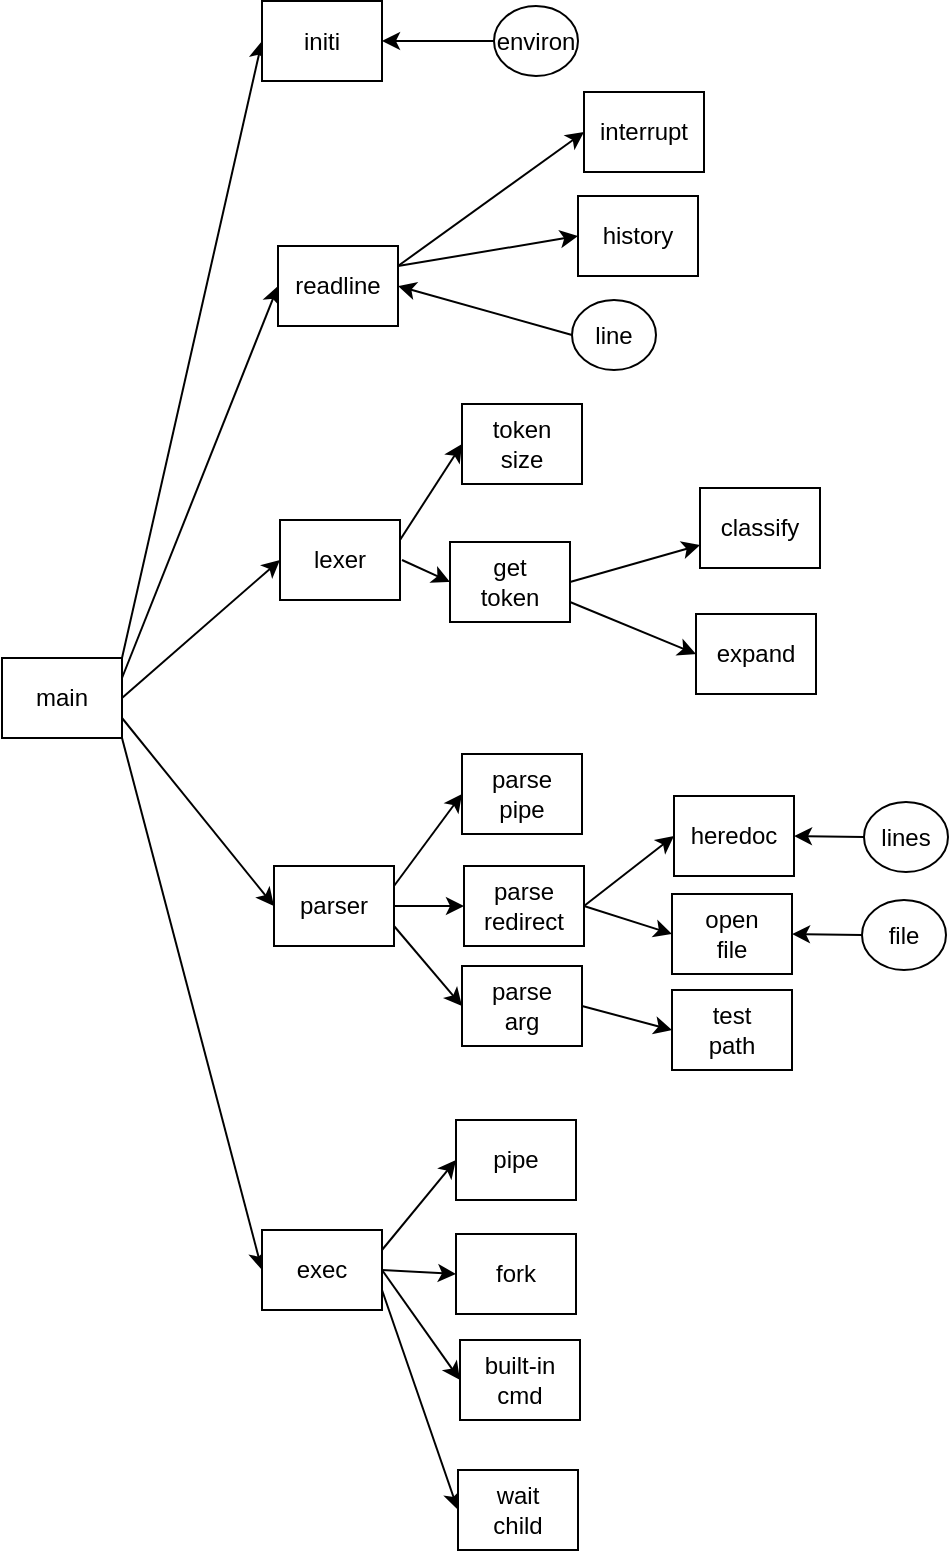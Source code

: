 <mxfile>
    <diagram id="hV0SHfoGrisFIh4XmOlX" name="ページ1">
        <mxGraphModel dx="765" dy="321" grid="1" gridSize="10" guides="1" tooltips="1" connect="1" arrows="1" fold="1" page="1" pageScale="1" pageWidth="827" pageHeight="1169" math="0" shadow="0">
            <root>
                <mxCell id="0"/>
                <mxCell id="1" parent="0"/>
                <mxCell id="3" value="line" style="ellipse;whiteSpace=wrap;html=1;" parent="1" vertex="1">
                    <mxGeometry x="315" y="161" width="42" height="35" as="geometry"/>
                </mxCell>
                <mxCell id="18" style="edgeStyle=none;html=1;exitX=1;exitY=0.75;exitDx=0;exitDy=0;entryX=0;entryY=0.5;entryDx=0;entryDy=0;" edge="1" parent="1" source="4" target="12">
                    <mxGeometry relative="1" as="geometry"/>
                </mxCell>
                <mxCell id="26" style="edgeStyle=none;html=1;exitX=1;exitY=1;exitDx=0;exitDy=0;entryX=0;entryY=0.5;entryDx=0;entryDy=0;" edge="1" parent="1" source="4" target="16">
                    <mxGeometry relative="1" as="geometry"/>
                </mxCell>
                <mxCell id="34" style="edgeStyle=none;html=1;exitX=1;exitY=0;exitDx=0;exitDy=0;entryX=0;entryY=0.5;entryDx=0;entryDy=0;" edge="1" parent="1" source="4" target="33">
                    <mxGeometry relative="1" as="geometry"/>
                </mxCell>
                <mxCell id="4" value="main" style="rounded=0;whiteSpace=wrap;html=1;" parent="1" vertex="1">
                    <mxGeometry x="30" y="340" width="60" height="40" as="geometry"/>
                </mxCell>
                <mxCell id="5" value="" style="endArrow=classic;html=1;exitX=0;exitY=0.5;exitDx=0;exitDy=0;entryX=1;entryY=0.5;entryDx=0;entryDy=0;" parent="1" source="3" target="13" edge="1">
                    <mxGeometry width="50" height="50" relative="1" as="geometry">
                        <mxPoint x="270" y="182" as="sourcePoint"/>
                        <mxPoint x="480" y="66" as="targetPoint"/>
                    </mxGeometry>
                </mxCell>
                <mxCell id="6" value="" style="endArrow=classic;html=1;exitX=1;exitY=0.25;exitDx=0;exitDy=0;entryX=0;entryY=0.5;entryDx=0;entryDy=0;" parent="1" edge="1" target="13" source="4">
                    <mxGeometry width="50" height="50" relative="1" as="geometry">
                        <mxPoint x="330" y="209.5" as="sourcePoint"/>
                        <mxPoint x="390" y="204.5" as="targetPoint"/>
                    </mxGeometry>
                </mxCell>
                <mxCell id="21" style="edgeStyle=none;html=1;exitX=1;exitY=0.75;exitDx=0;exitDy=0;entryX=0;entryY=0.5;entryDx=0;entryDy=0;" edge="1" parent="1" source="35" target="20">
                    <mxGeometry relative="1" as="geometry">
                        <mxPoint x="400" y="338" as="sourcePoint"/>
                        <mxPoint x="420" y="326" as="targetPoint"/>
                    </mxGeometry>
                </mxCell>
                <mxCell id="36" style="edgeStyle=none;html=1;entryX=0;entryY=0.5;entryDx=0;entryDy=0;" edge="1" parent="1" target="35">
                    <mxGeometry relative="1" as="geometry">
                        <mxPoint x="230" y="291" as="sourcePoint"/>
                    </mxGeometry>
                </mxCell>
                <mxCell id="38" style="edgeStyle=none;html=1;exitX=1;exitY=0.25;exitDx=0;exitDy=0;entryX=0;entryY=0.5;entryDx=0;entryDy=0;" edge="1" parent="1" source="11" target="37">
                    <mxGeometry relative="1" as="geometry"/>
                </mxCell>
                <mxCell id="11" value="lexer" style="rounded=0;whiteSpace=wrap;html=1;" vertex="1" parent="1">
                    <mxGeometry x="169" y="271" width="60" height="40" as="geometry"/>
                </mxCell>
                <mxCell id="22" style="edgeStyle=none;html=1;exitX=1;exitY=0.25;exitDx=0;exitDy=0;entryX=0;entryY=0.5;entryDx=0;entryDy=0;" edge="1" parent="1" source="16" target="19">
                    <mxGeometry relative="1" as="geometry"/>
                </mxCell>
                <mxCell id="28" style="edgeStyle=none;html=1;exitX=1;exitY=0.5;exitDx=0;exitDy=0;entryX=0;entryY=0.5;entryDx=0;entryDy=0;" edge="1" parent="1" source="51" target="27">
                    <mxGeometry relative="1" as="geometry"/>
                </mxCell>
                <mxCell id="50" style="edgeStyle=none;html=1;exitX=1;exitY=0.25;exitDx=0;exitDy=0;entryX=0;entryY=0.5;entryDx=0;entryDy=0;" edge="1" parent="1" source="12" target="49">
                    <mxGeometry relative="1" as="geometry"/>
                </mxCell>
                <mxCell id="54" style="edgeStyle=none;html=1;exitX=1;exitY=0.75;exitDx=0;exitDy=0;entryX=0;entryY=0.5;entryDx=0;entryDy=0;" edge="1" parent="1" source="12" target="51">
                    <mxGeometry relative="1" as="geometry"/>
                </mxCell>
                <mxCell id="55" style="edgeStyle=none;html=1;exitX=1;exitY=0.5;exitDx=0;exitDy=0;entryX=0;entryY=0.5;entryDx=0;entryDy=0;" edge="1" parent="1" source="12" target="52">
                    <mxGeometry relative="1" as="geometry"/>
                </mxCell>
                <mxCell id="12" value="parser" style="rounded=0;whiteSpace=wrap;html=1;" vertex="1" parent="1">
                    <mxGeometry x="166" y="444" width="60" height="40" as="geometry"/>
                </mxCell>
                <mxCell id="60" style="edgeStyle=none;html=1;exitX=1;exitY=0.25;exitDx=0;exitDy=0;entryX=0;entryY=0.5;entryDx=0;entryDy=0;" edge="1" parent="1" source="13" target="61">
                    <mxGeometry relative="1" as="geometry">
                        <mxPoint x="321" y="114" as="targetPoint"/>
                        <mxPoint x="228" y="159" as="sourcePoint"/>
                    </mxGeometry>
                </mxCell>
                <mxCell id="13" value="readline" style="rounded=0;whiteSpace=wrap;html=1;" vertex="1" parent="1">
                    <mxGeometry x="168" y="134" width="60" height="40" as="geometry"/>
                </mxCell>
                <mxCell id="15" value="" style="endArrow=classic;html=1;entryX=0;entryY=0.5;entryDx=0;entryDy=0;exitX=1;exitY=0.5;exitDx=0;exitDy=0;" edge="1" parent="1" source="4" target="11">
                    <mxGeometry width="50" height="50" relative="1" as="geometry">
                        <mxPoint x="140" y="137" as="sourcePoint"/>
                        <mxPoint x="178" y="97" as="targetPoint"/>
                    </mxGeometry>
                </mxCell>
                <mxCell id="25" style="edgeStyle=none;html=1;exitX=1;exitY=0.5;exitDx=0;exitDy=0;entryX=0;entryY=0.5;entryDx=0;entryDy=0;" edge="1" parent="1" source="52" target="24">
                    <mxGeometry relative="1" as="geometry"/>
                </mxCell>
                <mxCell id="43" style="edgeStyle=none;html=1;exitX=1;exitY=0.5;exitDx=0;exitDy=0;entryX=0;entryY=0.5;entryDx=0;entryDy=0;" edge="1" parent="1" source="16" target="42">
                    <mxGeometry relative="1" as="geometry"/>
                </mxCell>
                <mxCell id="45" style="edgeStyle=none;html=1;exitX=1;exitY=0.5;exitDx=0;exitDy=0;entryX=0;entryY=0.5;entryDx=0;entryDy=0;" edge="1" parent="1" source="16" target="44">
                    <mxGeometry relative="1" as="geometry"/>
                </mxCell>
                <mxCell id="47" style="edgeStyle=none;html=1;exitX=1;exitY=0.75;exitDx=0;exitDy=0;entryX=0;entryY=0.5;entryDx=0;entryDy=0;" edge="1" parent="1" source="16" target="46">
                    <mxGeometry relative="1" as="geometry"/>
                </mxCell>
                <mxCell id="16" value="exec" style="rounded=0;whiteSpace=wrap;html=1;" vertex="1" parent="1">
                    <mxGeometry x="160" y="626" width="60" height="40" as="geometry"/>
                </mxCell>
                <mxCell id="19" value="pipe" style="rounded=0;whiteSpace=wrap;html=1;" vertex="1" parent="1">
                    <mxGeometry x="257" y="571" width="60" height="40" as="geometry"/>
                </mxCell>
                <mxCell id="20" value="expand" style="rounded=0;whiteSpace=wrap;html=1;" vertex="1" parent="1">
                    <mxGeometry x="377" y="318" width="60" height="40" as="geometry"/>
                </mxCell>
                <mxCell id="24" value="open&lt;br&gt;file" style="rounded=0;whiteSpace=wrap;html=1;" vertex="1" parent="1">
                    <mxGeometry x="365" y="458" width="60" height="40" as="geometry"/>
                </mxCell>
                <mxCell id="27" value="test&lt;br&gt;path" style="rounded=0;whiteSpace=wrap;html=1;" vertex="1" parent="1">
                    <mxGeometry x="365" y="506" width="60" height="40" as="geometry"/>
                </mxCell>
                <mxCell id="30" style="edgeStyle=none;html=1;exitX=0;exitY=0.5;exitDx=0;exitDy=0;entryX=1;entryY=0.5;entryDx=0;entryDy=0;" edge="1" parent="1" source="29" target="24">
                    <mxGeometry relative="1" as="geometry"/>
                </mxCell>
                <mxCell id="29" value="file" style="ellipse;whiteSpace=wrap;html=1;" vertex="1" parent="1">
                    <mxGeometry x="460" y="461" width="42" height="35" as="geometry"/>
                </mxCell>
                <mxCell id="31" value="environ" style="ellipse;whiteSpace=wrap;html=1;" vertex="1" parent="1">
                    <mxGeometry x="276" y="14" width="42" height="35" as="geometry"/>
                </mxCell>
                <mxCell id="32" value="" style="endArrow=classic;html=1;exitX=0;exitY=0.5;exitDx=0;exitDy=0;entryX=1;entryY=0.5;entryDx=0;entryDy=0;" edge="1" parent="1" source="31" target="33">
                    <mxGeometry width="50" height="50" relative="1" as="geometry">
                        <mxPoint x="268" y="39" as="sourcePoint"/>
                        <mxPoint x="478" y="-77" as="targetPoint"/>
                    </mxGeometry>
                </mxCell>
                <mxCell id="33" value="initi" style="rounded=0;whiteSpace=wrap;html=1;" vertex="1" parent="1">
                    <mxGeometry x="160" y="11.5" width="60" height="40" as="geometry"/>
                </mxCell>
                <mxCell id="40" style="edgeStyle=none;html=1;exitX=1;exitY=0.5;exitDx=0;exitDy=0;" edge="1" parent="1" source="35" target="39">
                    <mxGeometry relative="1" as="geometry"/>
                </mxCell>
                <mxCell id="35" value="get&lt;br&gt;token" style="rounded=0;whiteSpace=wrap;html=1;" vertex="1" parent="1">
                    <mxGeometry x="254" y="282" width="60" height="40" as="geometry"/>
                </mxCell>
                <mxCell id="37" value="token&lt;br&gt;size" style="rounded=0;whiteSpace=wrap;html=1;" vertex="1" parent="1">
                    <mxGeometry x="260" y="213" width="60" height="40" as="geometry"/>
                </mxCell>
                <mxCell id="39" value="classify" style="rounded=0;whiteSpace=wrap;html=1;" vertex="1" parent="1">
                    <mxGeometry x="379" y="255" width="60" height="40" as="geometry"/>
                </mxCell>
                <mxCell id="42" value="built-in&lt;br&gt;cmd" style="rounded=0;whiteSpace=wrap;html=1;" vertex="1" parent="1">
                    <mxGeometry x="259" y="681" width="60" height="40" as="geometry"/>
                </mxCell>
                <mxCell id="44" value="fork" style="rounded=0;whiteSpace=wrap;html=1;" vertex="1" parent="1">
                    <mxGeometry x="257" y="628" width="60" height="40" as="geometry"/>
                </mxCell>
                <mxCell id="46" value="wait&lt;br&gt;child" style="rounded=0;whiteSpace=wrap;html=1;" vertex="1" parent="1">
                    <mxGeometry x="258" y="746" width="60" height="40" as="geometry"/>
                </mxCell>
                <mxCell id="49" value="parse&lt;br&gt;pipe" style="rounded=0;whiteSpace=wrap;html=1;" vertex="1" parent="1">
                    <mxGeometry x="260" y="388" width="60" height="40" as="geometry"/>
                </mxCell>
                <mxCell id="51" value="parse&lt;br&gt;arg" style="rounded=0;whiteSpace=wrap;html=1;" vertex="1" parent="1">
                    <mxGeometry x="260" y="494" width="60" height="40" as="geometry"/>
                </mxCell>
                <mxCell id="59" style="edgeStyle=none;html=1;exitX=1;exitY=0.5;exitDx=0;exitDy=0;entryX=0;entryY=0.5;entryDx=0;entryDy=0;" edge="1" parent="1" source="52" target="56">
                    <mxGeometry relative="1" as="geometry"/>
                </mxCell>
                <mxCell id="52" value="parse&lt;br&gt;redirect" style="rounded=0;whiteSpace=wrap;html=1;" vertex="1" parent="1">
                    <mxGeometry x="261" y="444" width="60" height="40" as="geometry"/>
                </mxCell>
                <mxCell id="56" value="heredoc" style="rounded=0;whiteSpace=wrap;html=1;" vertex="1" parent="1">
                    <mxGeometry x="366" y="409" width="60" height="40" as="geometry"/>
                </mxCell>
                <mxCell id="57" style="edgeStyle=none;html=1;exitX=0;exitY=0.5;exitDx=0;exitDy=0;entryX=1;entryY=0.5;entryDx=0;entryDy=0;" edge="1" parent="1" source="58" target="56">
                    <mxGeometry relative="1" as="geometry"/>
                </mxCell>
                <mxCell id="58" value="lines" style="ellipse;whiteSpace=wrap;html=1;" vertex="1" parent="1">
                    <mxGeometry x="461" y="412" width="42" height="35" as="geometry"/>
                </mxCell>
                <mxCell id="61" value="interrupt" style="rounded=0;whiteSpace=wrap;html=1;" vertex="1" parent="1">
                    <mxGeometry x="321" y="57" width="60" height="40" as="geometry"/>
                </mxCell>
                <mxCell id="62" style="edgeStyle=none;html=1;exitX=1;exitY=0.25;exitDx=0;exitDy=0;entryX=0;entryY=0.5;entryDx=0;entryDy=0;" edge="1" parent="1" source="13" target="63">
                    <mxGeometry relative="1" as="geometry">
                        <mxPoint x="369" y="154" as="targetPoint"/>
                        <mxPoint x="207" y="144" as="sourcePoint"/>
                    </mxGeometry>
                </mxCell>
                <mxCell id="63" value="history" style="rounded=0;whiteSpace=wrap;html=1;" vertex="1" parent="1">
                    <mxGeometry x="318" y="109" width="60" height="40" as="geometry"/>
                </mxCell>
            </root>
        </mxGraphModel>
    </diagram>
</mxfile>